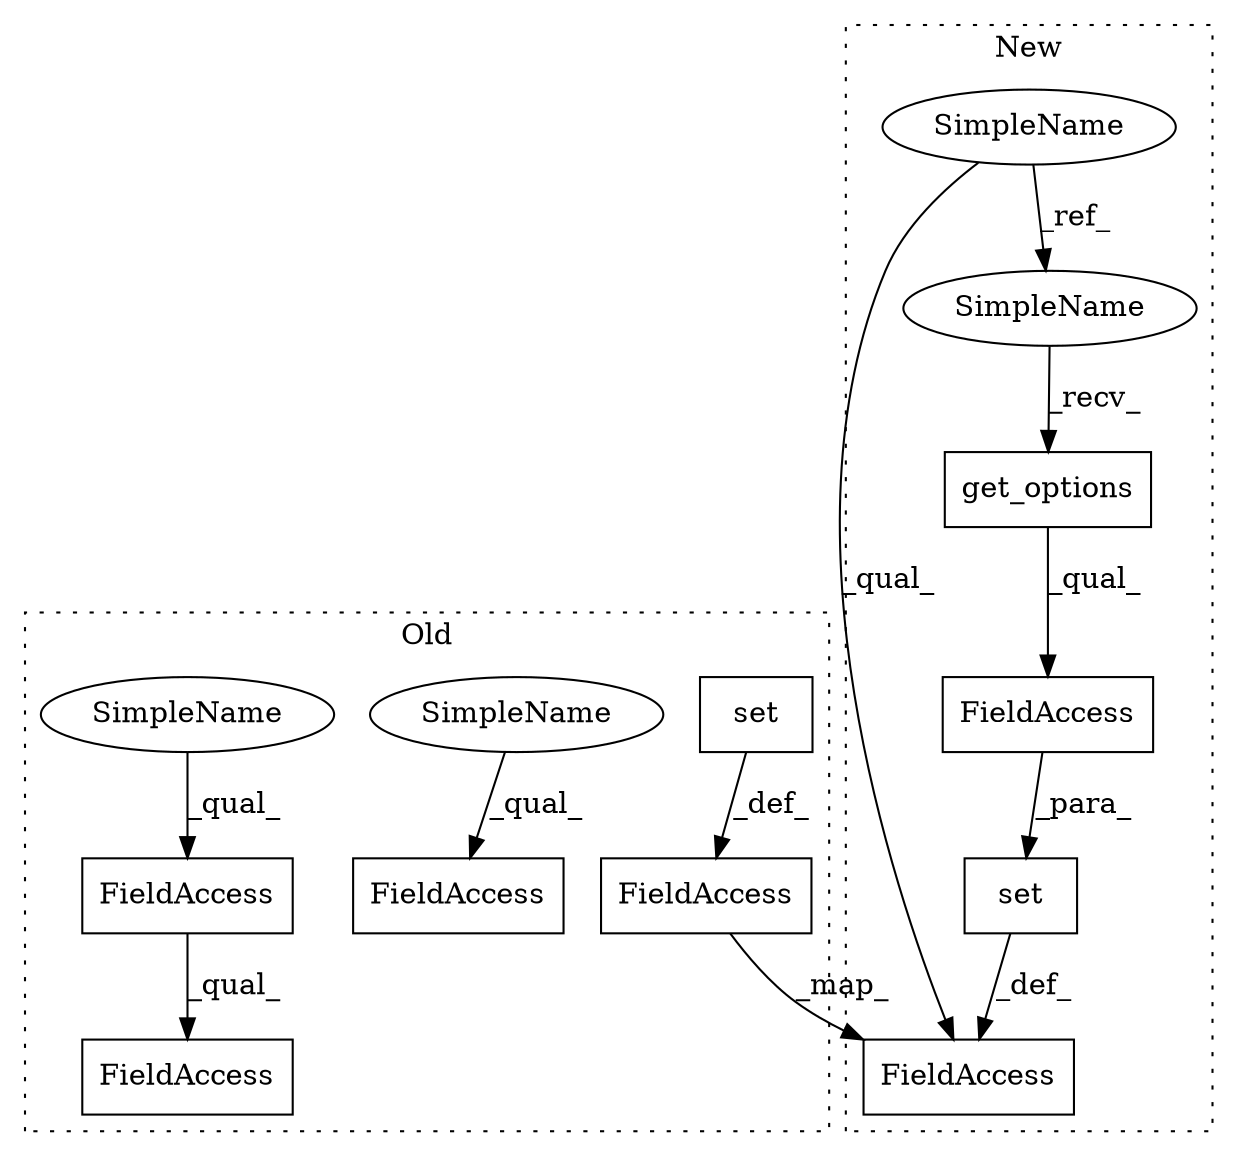 digraph G {
subgraph cluster0 {
1 [label="set" a="32" s="8342,8490" l="4,1" shape="box"];
5 [label="FieldAccess" a="22" s="8326" l="15" shape="box"];
8 [label="FieldAccess" a="22" s="8579" l="12" shape="box"];
9 [label="FieldAccess" a="22" s="8579" l="19" shape="box"];
10 [label="FieldAccess" a="22" s="8664" l="12" shape="box"];
12 [label="SimpleName" a="42" s="8664" l="4" shape="ellipse"];
13 [label="SimpleName" a="42" s="8579" l="4" shape="ellipse"];
label = "Old";
style="dotted";
}
subgraph cluster1 {
2 [label="get_options" a="32" s="8290" l="13" shape="box"];
3 [label="FieldAccess" a="22" s="8285" l="28" shape="box"];
4 [label="FieldAccess" a="22" s="8265" l="15" shape="box"];
6 [label="set" a="32" s="8281,8313" l="4,1" shape="box"];
7 [label="SimpleName" a="42" s="8106" l="4" shape="ellipse"];
11 [label="SimpleName" a="42" s="8285" l="4" shape="ellipse"];
label = "New";
style="dotted";
}
1 -> 5 [label="_def_"];
2 -> 3 [label="_qual_"];
3 -> 6 [label="_para_"];
5 -> 4 [label="_map_"];
6 -> 4 [label="_def_"];
7 -> 11 [label="_ref_"];
7 -> 4 [label="_qual_"];
8 -> 9 [label="_qual_"];
11 -> 2 [label="_recv_"];
12 -> 10 [label="_qual_"];
13 -> 8 [label="_qual_"];
}